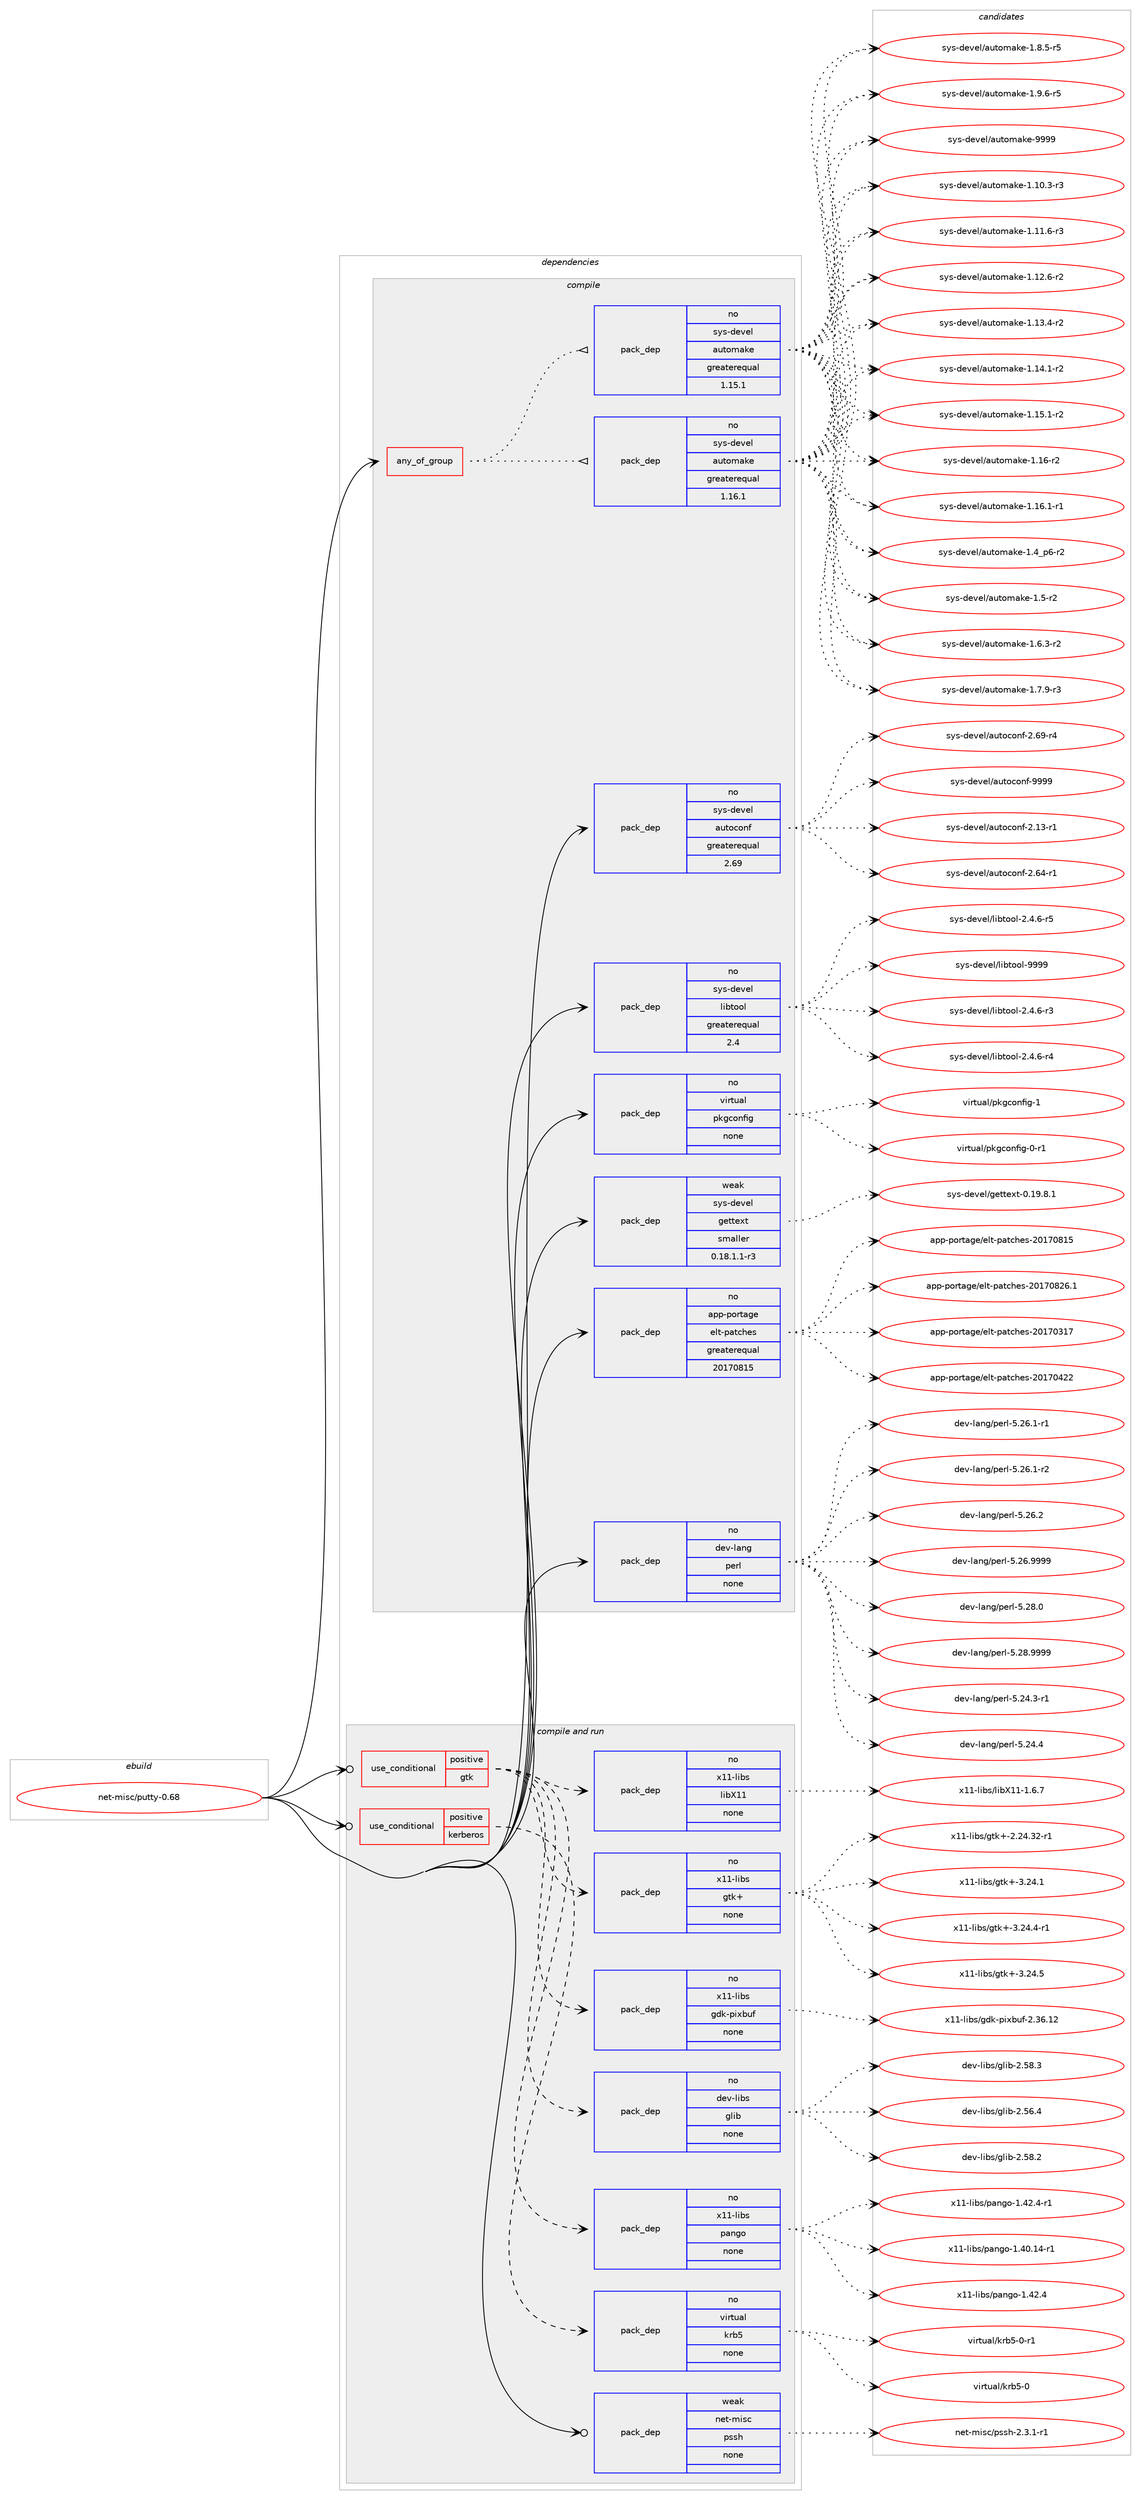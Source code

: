digraph prolog {

# *************
# Graph options
# *************

newrank=true;
concentrate=true;
compound=true;
graph [rankdir=LR,fontname=Helvetica,fontsize=10,ranksep=1.5];#, ranksep=2.5, nodesep=0.2];
edge  [arrowhead=vee];
node  [fontname=Helvetica,fontsize=10];

# **********
# The ebuild
# **********

subgraph cluster_leftcol {
color=gray;
rank=same;
label=<<i>ebuild</i>>;
id [label="net-misc/putty-0.68", color=red, width=4, href="../net-misc/putty-0.68.svg"];
}

# ****************
# The dependencies
# ****************

subgraph cluster_midcol {
color=gray;
label=<<i>dependencies</i>>;
subgraph cluster_compile {
fillcolor="#eeeeee";
style=filled;
label=<<i>compile</i>>;
subgraph any26425 {
dependency1671199 [label=<<TABLE BORDER="0" CELLBORDER="1" CELLSPACING="0" CELLPADDING="4"><TR><TD CELLPADDING="10">any_of_group</TD></TR></TABLE>>, shape=none, color=red];subgraph pack1194870 {
dependency1671200 [label=<<TABLE BORDER="0" CELLBORDER="1" CELLSPACING="0" CELLPADDING="4" WIDTH="220"><TR><TD ROWSPAN="6" CELLPADDING="30">pack_dep</TD></TR><TR><TD WIDTH="110">no</TD></TR><TR><TD>sys-devel</TD></TR><TR><TD>automake</TD></TR><TR><TD>greaterequal</TD></TR><TR><TD>1.16.1</TD></TR></TABLE>>, shape=none, color=blue];
}
dependency1671199:e -> dependency1671200:w [weight=20,style="dotted",arrowhead="oinv"];
subgraph pack1194871 {
dependency1671201 [label=<<TABLE BORDER="0" CELLBORDER="1" CELLSPACING="0" CELLPADDING="4" WIDTH="220"><TR><TD ROWSPAN="6" CELLPADDING="30">pack_dep</TD></TR><TR><TD WIDTH="110">no</TD></TR><TR><TD>sys-devel</TD></TR><TR><TD>automake</TD></TR><TR><TD>greaterequal</TD></TR><TR><TD>1.15.1</TD></TR></TABLE>>, shape=none, color=blue];
}
dependency1671199:e -> dependency1671201:w [weight=20,style="dotted",arrowhead="oinv"];
}
id:e -> dependency1671199:w [weight=20,style="solid",arrowhead="vee"];
subgraph pack1194872 {
dependency1671202 [label=<<TABLE BORDER="0" CELLBORDER="1" CELLSPACING="0" CELLPADDING="4" WIDTH="220"><TR><TD ROWSPAN="6" CELLPADDING="30">pack_dep</TD></TR><TR><TD WIDTH="110">no</TD></TR><TR><TD>app-portage</TD></TR><TR><TD>elt-patches</TD></TR><TR><TD>greaterequal</TD></TR><TR><TD>20170815</TD></TR></TABLE>>, shape=none, color=blue];
}
id:e -> dependency1671202:w [weight=20,style="solid",arrowhead="vee"];
subgraph pack1194873 {
dependency1671203 [label=<<TABLE BORDER="0" CELLBORDER="1" CELLSPACING="0" CELLPADDING="4" WIDTH="220"><TR><TD ROWSPAN="6" CELLPADDING="30">pack_dep</TD></TR><TR><TD WIDTH="110">no</TD></TR><TR><TD>dev-lang</TD></TR><TR><TD>perl</TD></TR><TR><TD>none</TD></TR><TR><TD></TD></TR></TABLE>>, shape=none, color=blue];
}
id:e -> dependency1671203:w [weight=20,style="solid",arrowhead="vee"];
subgraph pack1194874 {
dependency1671204 [label=<<TABLE BORDER="0" CELLBORDER="1" CELLSPACING="0" CELLPADDING="4" WIDTH="220"><TR><TD ROWSPAN="6" CELLPADDING="30">pack_dep</TD></TR><TR><TD WIDTH="110">no</TD></TR><TR><TD>sys-devel</TD></TR><TR><TD>autoconf</TD></TR><TR><TD>greaterequal</TD></TR><TR><TD>2.69</TD></TR></TABLE>>, shape=none, color=blue];
}
id:e -> dependency1671204:w [weight=20,style="solid",arrowhead="vee"];
subgraph pack1194875 {
dependency1671205 [label=<<TABLE BORDER="0" CELLBORDER="1" CELLSPACING="0" CELLPADDING="4" WIDTH="220"><TR><TD ROWSPAN="6" CELLPADDING="30">pack_dep</TD></TR><TR><TD WIDTH="110">no</TD></TR><TR><TD>sys-devel</TD></TR><TR><TD>libtool</TD></TR><TR><TD>greaterequal</TD></TR><TR><TD>2.4</TD></TR></TABLE>>, shape=none, color=blue];
}
id:e -> dependency1671205:w [weight=20,style="solid",arrowhead="vee"];
subgraph pack1194876 {
dependency1671206 [label=<<TABLE BORDER="0" CELLBORDER="1" CELLSPACING="0" CELLPADDING="4" WIDTH="220"><TR><TD ROWSPAN="6" CELLPADDING="30">pack_dep</TD></TR><TR><TD WIDTH="110">no</TD></TR><TR><TD>virtual</TD></TR><TR><TD>pkgconfig</TD></TR><TR><TD>none</TD></TR><TR><TD></TD></TR></TABLE>>, shape=none, color=blue];
}
id:e -> dependency1671206:w [weight=20,style="solid",arrowhead="vee"];
subgraph pack1194877 {
dependency1671207 [label=<<TABLE BORDER="0" CELLBORDER="1" CELLSPACING="0" CELLPADDING="4" WIDTH="220"><TR><TD ROWSPAN="6" CELLPADDING="30">pack_dep</TD></TR><TR><TD WIDTH="110">weak</TD></TR><TR><TD>sys-devel</TD></TR><TR><TD>gettext</TD></TR><TR><TD>smaller</TD></TR><TR><TD>0.18.1.1-r3</TD></TR></TABLE>>, shape=none, color=blue];
}
id:e -> dependency1671207:w [weight=20,style="solid",arrowhead="vee"];
}
subgraph cluster_compileandrun {
fillcolor="#eeeeee";
style=filled;
label=<<i>compile and run</i>>;
subgraph cond449080 {
dependency1671208 [label=<<TABLE BORDER="0" CELLBORDER="1" CELLSPACING="0" CELLPADDING="4"><TR><TD ROWSPAN="3" CELLPADDING="10">use_conditional</TD></TR><TR><TD>positive</TD></TR><TR><TD>gtk</TD></TR></TABLE>>, shape=none, color=red];
subgraph pack1194878 {
dependency1671209 [label=<<TABLE BORDER="0" CELLBORDER="1" CELLSPACING="0" CELLPADDING="4" WIDTH="220"><TR><TD ROWSPAN="6" CELLPADDING="30">pack_dep</TD></TR><TR><TD WIDTH="110">no</TD></TR><TR><TD>dev-libs</TD></TR><TR><TD>glib</TD></TR><TR><TD>none</TD></TR><TR><TD></TD></TR></TABLE>>, shape=none, color=blue];
}
dependency1671208:e -> dependency1671209:w [weight=20,style="dashed",arrowhead="vee"];
subgraph pack1194879 {
dependency1671210 [label=<<TABLE BORDER="0" CELLBORDER="1" CELLSPACING="0" CELLPADDING="4" WIDTH="220"><TR><TD ROWSPAN="6" CELLPADDING="30">pack_dep</TD></TR><TR><TD WIDTH="110">no</TD></TR><TR><TD>x11-libs</TD></TR><TR><TD>gdk-pixbuf</TD></TR><TR><TD>none</TD></TR><TR><TD></TD></TR></TABLE>>, shape=none, color=blue];
}
dependency1671208:e -> dependency1671210:w [weight=20,style="dashed",arrowhead="vee"];
subgraph pack1194880 {
dependency1671211 [label=<<TABLE BORDER="0" CELLBORDER="1" CELLSPACING="0" CELLPADDING="4" WIDTH="220"><TR><TD ROWSPAN="6" CELLPADDING="30">pack_dep</TD></TR><TR><TD WIDTH="110">no</TD></TR><TR><TD>x11-libs</TD></TR><TR><TD>gtk+</TD></TR><TR><TD>none</TD></TR><TR><TD></TD></TR></TABLE>>, shape=none, color=blue];
}
dependency1671208:e -> dependency1671211:w [weight=20,style="dashed",arrowhead="vee"];
subgraph pack1194881 {
dependency1671212 [label=<<TABLE BORDER="0" CELLBORDER="1" CELLSPACING="0" CELLPADDING="4" WIDTH="220"><TR><TD ROWSPAN="6" CELLPADDING="30">pack_dep</TD></TR><TR><TD WIDTH="110">no</TD></TR><TR><TD>x11-libs</TD></TR><TR><TD>libX11</TD></TR><TR><TD>none</TD></TR><TR><TD></TD></TR></TABLE>>, shape=none, color=blue];
}
dependency1671208:e -> dependency1671212:w [weight=20,style="dashed",arrowhead="vee"];
subgraph pack1194882 {
dependency1671213 [label=<<TABLE BORDER="0" CELLBORDER="1" CELLSPACING="0" CELLPADDING="4" WIDTH="220"><TR><TD ROWSPAN="6" CELLPADDING="30">pack_dep</TD></TR><TR><TD WIDTH="110">no</TD></TR><TR><TD>x11-libs</TD></TR><TR><TD>pango</TD></TR><TR><TD>none</TD></TR><TR><TD></TD></TR></TABLE>>, shape=none, color=blue];
}
dependency1671208:e -> dependency1671213:w [weight=20,style="dashed",arrowhead="vee"];
}
id:e -> dependency1671208:w [weight=20,style="solid",arrowhead="odotvee"];
subgraph cond449081 {
dependency1671214 [label=<<TABLE BORDER="0" CELLBORDER="1" CELLSPACING="0" CELLPADDING="4"><TR><TD ROWSPAN="3" CELLPADDING="10">use_conditional</TD></TR><TR><TD>positive</TD></TR><TR><TD>kerberos</TD></TR></TABLE>>, shape=none, color=red];
subgraph pack1194883 {
dependency1671215 [label=<<TABLE BORDER="0" CELLBORDER="1" CELLSPACING="0" CELLPADDING="4" WIDTH="220"><TR><TD ROWSPAN="6" CELLPADDING="30">pack_dep</TD></TR><TR><TD WIDTH="110">no</TD></TR><TR><TD>virtual</TD></TR><TR><TD>krb5</TD></TR><TR><TD>none</TD></TR><TR><TD></TD></TR></TABLE>>, shape=none, color=blue];
}
dependency1671214:e -> dependency1671215:w [weight=20,style="dashed",arrowhead="vee"];
}
id:e -> dependency1671214:w [weight=20,style="solid",arrowhead="odotvee"];
subgraph pack1194884 {
dependency1671216 [label=<<TABLE BORDER="0" CELLBORDER="1" CELLSPACING="0" CELLPADDING="4" WIDTH="220"><TR><TD ROWSPAN="6" CELLPADDING="30">pack_dep</TD></TR><TR><TD WIDTH="110">weak</TD></TR><TR><TD>net-misc</TD></TR><TR><TD>pssh</TD></TR><TR><TD>none</TD></TR><TR><TD></TD></TR></TABLE>>, shape=none, color=blue];
}
id:e -> dependency1671216:w [weight=20,style="solid",arrowhead="odotvee"];
}
subgraph cluster_run {
fillcolor="#eeeeee";
style=filled;
label=<<i>run</i>>;
}
}

# **************
# The candidates
# **************

subgraph cluster_choices {
rank=same;
color=gray;
label=<<i>candidates</i>>;

subgraph choice1194870 {
color=black;
nodesep=1;
choice11512111545100101118101108479711711611110997107101454946494846514511451 [label="sys-devel/automake-1.10.3-r3", color=red, width=4,href="../sys-devel/automake-1.10.3-r3.svg"];
choice11512111545100101118101108479711711611110997107101454946494946544511451 [label="sys-devel/automake-1.11.6-r3", color=red, width=4,href="../sys-devel/automake-1.11.6-r3.svg"];
choice11512111545100101118101108479711711611110997107101454946495046544511450 [label="sys-devel/automake-1.12.6-r2", color=red, width=4,href="../sys-devel/automake-1.12.6-r2.svg"];
choice11512111545100101118101108479711711611110997107101454946495146524511450 [label="sys-devel/automake-1.13.4-r2", color=red, width=4,href="../sys-devel/automake-1.13.4-r2.svg"];
choice11512111545100101118101108479711711611110997107101454946495246494511450 [label="sys-devel/automake-1.14.1-r2", color=red, width=4,href="../sys-devel/automake-1.14.1-r2.svg"];
choice11512111545100101118101108479711711611110997107101454946495346494511450 [label="sys-devel/automake-1.15.1-r2", color=red, width=4,href="../sys-devel/automake-1.15.1-r2.svg"];
choice1151211154510010111810110847971171161111099710710145494649544511450 [label="sys-devel/automake-1.16-r2", color=red, width=4,href="../sys-devel/automake-1.16-r2.svg"];
choice11512111545100101118101108479711711611110997107101454946495446494511449 [label="sys-devel/automake-1.16.1-r1", color=red, width=4,href="../sys-devel/automake-1.16.1-r1.svg"];
choice115121115451001011181011084797117116111109971071014549465295112544511450 [label="sys-devel/automake-1.4_p6-r2", color=red, width=4,href="../sys-devel/automake-1.4_p6-r2.svg"];
choice11512111545100101118101108479711711611110997107101454946534511450 [label="sys-devel/automake-1.5-r2", color=red, width=4,href="../sys-devel/automake-1.5-r2.svg"];
choice115121115451001011181011084797117116111109971071014549465446514511450 [label="sys-devel/automake-1.6.3-r2", color=red, width=4,href="../sys-devel/automake-1.6.3-r2.svg"];
choice115121115451001011181011084797117116111109971071014549465546574511451 [label="sys-devel/automake-1.7.9-r3", color=red, width=4,href="../sys-devel/automake-1.7.9-r3.svg"];
choice115121115451001011181011084797117116111109971071014549465646534511453 [label="sys-devel/automake-1.8.5-r5", color=red, width=4,href="../sys-devel/automake-1.8.5-r5.svg"];
choice115121115451001011181011084797117116111109971071014549465746544511453 [label="sys-devel/automake-1.9.6-r5", color=red, width=4,href="../sys-devel/automake-1.9.6-r5.svg"];
choice115121115451001011181011084797117116111109971071014557575757 [label="sys-devel/automake-9999", color=red, width=4,href="../sys-devel/automake-9999.svg"];
dependency1671200:e -> choice11512111545100101118101108479711711611110997107101454946494846514511451:w [style=dotted,weight="100"];
dependency1671200:e -> choice11512111545100101118101108479711711611110997107101454946494946544511451:w [style=dotted,weight="100"];
dependency1671200:e -> choice11512111545100101118101108479711711611110997107101454946495046544511450:w [style=dotted,weight="100"];
dependency1671200:e -> choice11512111545100101118101108479711711611110997107101454946495146524511450:w [style=dotted,weight="100"];
dependency1671200:e -> choice11512111545100101118101108479711711611110997107101454946495246494511450:w [style=dotted,weight="100"];
dependency1671200:e -> choice11512111545100101118101108479711711611110997107101454946495346494511450:w [style=dotted,weight="100"];
dependency1671200:e -> choice1151211154510010111810110847971171161111099710710145494649544511450:w [style=dotted,weight="100"];
dependency1671200:e -> choice11512111545100101118101108479711711611110997107101454946495446494511449:w [style=dotted,weight="100"];
dependency1671200:e -> choice115121115451001011181011084797117116111109971071014549465295112544511450:w [style=dotted,weight="100"];
dependency1671200:e -> choice11512111545100101118101108479711711611110997107101454946534511450:w [style=dotted,weight="100"];
dependency1671200:e -> choice115121115451001011181011084797117116111109971071014549465446514511450:w [style=dotted,weight="100"];
dependency1671200:e -> choice115121115451001011181011084797117116111109971071014549465546574511451:w [style=dotted,weight="100"];
dependency1671200:e -> choice115121115451001011181011084797117116111109971071014549465646534511453:w [style=dotted,weight="100"];
dependency1671200:e -> choice115121115451001011181011084797117116111109971071014549465746544511453:w [style=dotted,weight="100"];
dependency1671200:e -> choice115121115451001011181011084797117116111109971071014557575757:w [style=dotted,weight="100"];
}
subgraph choice1194871 {
color=black;
nodesep=1;
choice11512111545100101118101108479711711611110997107101454946494846514511451 [label="sys-devel/automake-1.10.3-r3", color=red, width=4,href="../sys-devel/automake-1.10.3-r3.svg"];
choice11512111545100101118101108479711711611110997107101454946494946544511451 [label="sys-devel/automake-1.11.6-r3", color=red, width=4,href="../sys-devel/automake-1.11.6-r3.svg"];
choice11512111545100101118101108479711711611110997107101454946495046544511450 [label="sys-devel/automake-1.12.6-r2", color=red, width=4,href="../sys-devel/automake-1.12.6-r2.svg"];
choice11512111545100101118101108479711711611110997107101454946495146524511450 [label="sys-devel/automake-1.13.4-r2", color=red, width=4,href="../sys-devel/automake-1.13.4-r2.svg"];
choice11512111545100101118101108479711711611110997107101454946495246494511450 [label="sys-devel/automake-1.14.1-r2", color=red, width=4,href="../sys-devel/automake-1.14.1-r2.svg"];
choice11512111545100101118101108479711711611110997107101454946495346494511450 [label="sys-devel/automake-1.15.1-r2", color=red, width=4,href="../sys-devel/automake-1.15.1-r2.svg"];
choice1151211154510010111810110847971171161111099710710145494649544511450 [label="sys-devel/automake-1.16-r2", color=red, width=4,href="../sys-devel/automake-1.16-r2.svg"];
choice11512111545100101118101108479711711611110997107101454946495446494511449 [label="sys-devel/automake-1.16.1-r1", color=red, width=4,href="../sys-devel/automake-1.16.1-r1.svg"];
choice115121115451001011181011084797117116111109971071014549465295112544511450 [label="sys-devel/automake-1.4_p6-r2", color=red, width=4,href="../sys-devel/automake-1.4_p6-r2.svg"];
choice11512111545100101118101108479711711611110997107101454946534511450 [label="sys-devel/automake-1.5-r2", color=red, width=4,href="../sys-devel/automake-1.5-r2.svg"];
choice115121115451001011181011084797117116111109971071014549465446514511450 [label="sys-devel/automake-1.6.3-r2", color=red, width=4,href="../sys-devel/automake-1.6.3-r2.svg"];
choice115121115451001011181011084797117116111109971071014549465546574511451 [label="sys-devel/automake-1.7.9-r3", color=red, width=4,href="../sys-devel/automake-1.7.9-r3.svg"];
choice115121115451001011181011084797117116111109971071014549465646534511453 [label="sys-devel/automake-1.8.5-r5", color=red, width=4,href="../sys-devel/automake-1.8.5-r5.svg"];
choice115121115451001011181011084797117116111109971071014549465746544511453 [label="sys-devel/automake-1.9.6-r5", color=red, width=4,href="../sys-devel/automake-1.9.6-r5.svg"];
choice115121115451001011181011084797117116111109971071014557575757 [label="sys-devel/automake-9999", color=red, width=4,href="../sys-devel/automake-9999.svg"];
dependency1671201:e -> choice11512111545100101118101108479711711611110997107101454946494846514511451:w [style=dotted,weight="100"];
dependency1671201:e -> choice11512111545100101118101108479711711611110997107101454946494946544511451:w [style=dotted,weight="100"];
dependency1671201:e -> choice11512111545100101118101108479711711611110997107101454946495046544511450:w [style=dotted,weight="100"];
dependency1671201:e -> choice11512111545100101118101108479711711611110997107101454946495146524511450:w [style=dotted,weight="100"];
dependency1671201:e -> choice11512111545100101118101108479711711611110997107101454946495246494511450:w [style=dotted,weight="100"];
dependency1671201:e -> choice11512111545100101118101108479711711611110997107101454946495346494511450:w [style=dotted,weight="100"];
dependency1671201:e -> choice1151211154510010111810110847971171161111099710710145494649544511450:w [style=dotted,weight="100"];
dependency1671201:e -> choice11512111545100101118101108479711711611110997107101454946495446494511449:w [style=dotted,weight="100"];
dependency1671201:e -> choice115121115451001011181011084797117116111109971071014549465295112544511450:w [style=dotted,weight="100"];
dependency1671201:e -> choice11512111545100101118101108479711711611110997107101454946534511450:w [style=dotted,weight="100"];
dependency1671201:e -> choice115121115451001011181011084797117116111109971071014549465446514511450:w [style=dotted,weight="100"];
dependency1671201:e -> choice115121115451001011181011084797117116111109971071014549465546574511451:w [style=dotted,weight="100"];
dependency1671201:e -> choice115121115451001011181011084797117116111109971071014549465646534511453:w [style=dotted,weight="100"];
dependency1671201:e -> choice115121115451001011181011084797117116111109971071014549465746544511453:w [style=dotted,weight="100"];
dependency1671201:e -> choice115121115451001011181011084797117116111109971071014557575757:w [style=dotted,weight="100"];
}
subgraph choice1194872 {
color=black;
nodesep=1;
choice97112112451121111141169710310147101108116451129711699104101115455048495548514955 [label="app-portage/elt-patches-20170317", color=red, width=4,href="../app-portage/elt-patches-20170317.svg"];
choice97112112451121111141169710310147101108116451129711699104101115455048495548525050 [label="app-portage/elt-patches-20170422", color=red, width=4,href="../app-portage/elt-patches-20170422.svg"];
choice97112112451121111141169710310147101108116451129711699104101115455048495548564953 [label="app-portage/elt-patches-20170815", color=red, width=4,href="../app-portage/elt-patches-20170815.svg"];
choice971121124511211111411697103101471011081164511297116991041011154550484955485650544649 [label="app-portage/elt-patches-20170826.1", color=red, width=4,href="../app-portage/elt-patches-20170826.1.svg"];
dependency1671202:e -> choice97112112451121111141169710310147101108116451129711699104101115455048495548514955:w [style=dotted,weight="100"];
dependency1671202:e -> choice97112112451121111141169710310147101108116451129711699104101115455048495548525050:w [style=dotted,weight="100"];
dependency1671202:e -> choice97112112451121111141169710310147101108116451129711699104101115455048495548564953:w [style=dotted,weight="100"];
dependency1671202:e -> choice971121124511211111411697103101471011081164511297116991041011154550484955485650544649:w [style=dotted,weight="100"];
}
subgraph choice1194873 {
color=black;
nodesep=1;
choice100101118451089711010347112101114108455346505246514511449 [label="dev-lang/perl-5.24.3-r1", color=red, width=4,href="../dev-lang/perl-5.24.3-r1.svg"];
choice10010111845108971101034711210111410845534650524652 [label="dev-lang/perl-5.24.4", color=red, width=4,href="../dev-lang/perl-5.24.4.svg"];
choice100101118451089711010347112101114108455346505446494511449 [label="dev-lang/perl-5.26.1-r1", color=red, width=4,href="../dev-lang/perl-5.26.1-r1.svg"];
choice100101118451089711010347112101114108455346505446494511450 [label="dev-lang/perl-5.26.1-r2", color=red, width=4,href="../dev-lang/perl-5.26.1-r2.svg"];
choice10010111845108971101034711210111410845534650544650 [label="dev-lang/perl-5.26.2", color=red, width=4,href="../dev-lang/perl-5.26.2.svg"];
choice10010111845108971101034711210111410845534650544657575757 [label="dev-lang/perl-5.26.9999", color=red, width=4,href="../dev-lang/perl-5.26.9999.svg"];
choice10010111845108971101034711210111410845534650564648 [label="dev-lang/perl-5.28.0", color=red, width=4,href="../dev-lang/perl-5.28.0.svg"];
choice10010111845108971101034711210111410845534650564657575757 [label="dev-lang/perl-5.28.9999", color=red, width=4,href="../dev-lang/perl-5.28.9999.svg"];
dependency1671203:e -> choice100101118451089711010347112101114108455346505246514511449:w [style=dotted,weight="100"];
dependency1671203:e -> choice10010111845108971101034711210111410845534650524652:w [style=dotted,weight="100"];
dependency1671203:e -> choice100101118451089711010347112101114108455346505446494511449:w [style=dotted,weight="100"];
dependency1671203:e -> choice100101118451089711010347112101114108455346505446494511450:w [style=dotted,weight="100"];
dependency1671203:e -> choice10010111845108971101034711210111410845534650544650:w [style=dotted,weight="100"];
dependency1671203:e -> choice10010111845108971101034711210111410845534650544657575757:w [style=dotted,weight="100"];
dependency1671203:e -> choice10010111845108971101034711210111410845534650564648:w [style=dotted,weight="100"];
dependency1671203:e -> choice10010111845108971101034711210111410845534650564657575757:w [style=dotted,weight="100"];
}
subgraph choice1194874 {
color=black;
nodesep=1;
choice1151211154510010111810110847971171161119911111010245504649514511449 [label="sys-devel/autoconf-2.13-r1", color=red, width=4,href="../sys-devel/autoconf-2.13-r1.svg"];
choice1151211154510010111810110847971171161119911111010245504654524511449 [label="sys-devel/autoconf-2.64-r1", color=red, width=4,href="../sys-devel/autoconf-2.64-r1.svg"];
choice1151211154510010111810110847971171161119911111010245504654574511452 [label="sys-devel/autoconf-2.69-r4", color=red, width=4,href="../sys-devel/autoconf-2.69-r4.svg"];
choice115121115451001011181011084797117116111991111101024557575757 [label="sys-devel/autoconf-9999", color=red, width=4,href="../sys-devel/autoconf-9999.svg"];
dependency1671204:e -> choice1151211154510010111810110847971171161119911111010245504649514511449:w [style=dotted,weight="100"];
dependency1671204:e -> choice1151211154510010111810110847971171161119911111010245504654524511449:w [style=dotted,weight="100"];
dependency1671204:e -> choice1151211154510010111810110847971171161119911111010245504654574511452:w [style=dotted,weight="100"];
dependency1671204:e -> choice115121115451001011181011084797117116111991111101024557575757:w [style=dotted,weight="100"];
}
subgraph choice1194875 {
color=black;
nodesep=1;
choice1151211154510010111810110847108105981161111111084550465246544511451 [label="sys-devel/libtool-2.4.6-r3", color=red, width=4,href="../sys-devel/libtool-2.4.6-r3.svg"];
choice1151211154510010111810110847108105981161111111084550465246544511452 [label="sys-devel/libtool-2.4.6-r4", color=red, width=4,href="../sys-devel/libtool-2.4.6-r4.svg"];
choice1151211154510010111810110847108105981161111111084550465246544511453 [label="sys-devel/libtool-2.4.6-r5", color=red, width=4,href="../sys-devel/libtool-2.4.6-r5.svg"];
choice1151211154510010111810110847108105981161111111084557575757 [label="sys-devel/libtool-9999", color=red, width=4,href="../sys-devel/libtool-9999.svg"];
dependency1671205:e -> choice1151211154510010111810110847108105981161111111084550465246544511451:w [style=dotted,weight="100"];
dependency1671205:e -> choice1151211154510010111810110847108105981161111111084550465246544511452:w [style=dotted,weight="100"];
dependency1671205:e -> choice1151211154510010111810110847108105981161111111084550465246544511453:w [style=dotted,weight="100"];
dependency1671205:e -> choice1151211154510010111810110847108105981161111111084557575757:w [style=dotted,weight="100"];
}
subgraph choice1194876 {
color=black;
nodesep=1;
choice11810511411611797108471121071039911111010210510345484511449 [label="virtual/pkgconfig-0-r1", color=red, width=4,href="../virtual/pkgconfig-0-r1.svg"];
choice1181051141161179710847112107103991111101021051034549 [label="virtual/pkgconfig-1", color=red, width=4,href="../virtual/pkgconfig-1.svg"];
dependency1671206:e -> choice11810511411611797108471121071039911111010210510345484511449:w [style=dotted,weight="100"];
dependency1671206:e -> choice1181051141161179710847112107103991111101021051034549:w [style=dotted,weight="100"];
}
subgraph choice1194877 {
color=black;
nodesep=1;
choice1151211154510010111810110847103101116116101120116454846495746564649 [label="sys-devel/gettext-0.19.8.1", color=red, width=4,href="../sys-devel/gettext-0.19.8.1.svg"];
dependency1671207:e -> choice1151211154510010111810110847103101116116101120116454846495746564649:w [style=dotted,weight="100"];
}
subgraph choice1194878 {
color=black;
nodesep=1;
choice1001011184510810598115471031081059845504653544652 [label="dev-libs/glib-2.56.4", color=red, width=4,href="../dev-libs/glib-2.56.4.svg"];
choice1001011184510810598115471031081059845504653564650 [label="dev-libs/glib-2.58.2", color=red, width=4,href="../dev-libs/glib-2.58.2.svg"];
choice1001011184510810598115471031081059845504653564651 [label="dev-libs/glib-2.58.3", color=red, width=4,href="../dev-libs/glib-2.58.3.svg"];
dependency1671209:e -> choice1001011184510810598115471031081059845504653544652:w [style=dotted,weight="100"];
dependency1671209:e -> choice1001011184510810598115471031081059845504653564650:w [style=dotted,weight="100"];
dependency1671209:e -> choice1001011184510810598115471031081059845504653564651:w [style=dotted,weight="100"];
}
subgraph choice1194879 {
color=black;
nodesep=1;
choice120494945108105981154710310010745112105120981171024550465154464950 [label="x11-libs/gdk-pixbuf-2.36.12", color=red, width=4,href="../x11-libs/gdk-pixbuf-2.36.12.svg"];
dependency1671210:e -> choice120494945108105981154710310010745112105120981171024550465154464950:w [style=dotted,weight="100"];
}
subgraph choice1194880 {
color=black;
nodesep=1;
choice12049494510810598115471031161074345504650524651504511449 [label="x11-libs/gtk+-2.24.32-r1", color=red, width=4,href="../x11-libs/gtk+-2.24.32-r1.svg"];
choice12049494510810598115471031161074345514650524649 [label="x11-libs/gtk+-3.24.1", color=red, width=4,href="../x11-libs/gtk+-3.24.1.svg"];
choice120494945108105981154710311610743455146505246524511449 [label="x11-libs/gtk+-3.24.4-r1", color=red, width=4,href="../x11-libs/gtk+-3.24.4-r1.svg"];
choice12049494510810598115471031161074345514650524653 [label="x11-libs/gtk+-3.24.5", color=red, width=4,href="../x11-libs/gtk+-3.24.5.svg"];
dependency1671211:e -> choice12049494510810598115471031161074345504650524651504511449:w [style=dotted,weight="100"];
dependency1671211:e -> choice12049494510810598115471031161074345514650524649:w [style=dotted,weight="100"];
dependency1671211:e -> choice120494945108105981154710311610743455146505246524511449:w [style=dotted,weight="100"];
dependency1671211:e -> choice12049494510810598115471031161074345514650524653:w [style=dotted,weight="100"];
}
subgraph choice1194881 {
color=black;
nodesep=1;
choice120494945108105981154710810598884949454946544655 [label="x11-libs/libX11-1.6.7", color=red, width=4,href="../x11-libs/libX11-1.6.7.svg"];
dependency1671212:e -> choice120494945108105981154710810598884949454946544655:w [style=dotted,weight="100"];
}
subgraph choice1194882 {
color=black;
nodesep=1;
choice12049494510810598115471129711010311145494652484649524511449 [label="x11-libs/pango-1.40.14-r1", color=red, width=4,href="../x11-libs/pango-1.40.14-r1.svg"];
choice12049494510810598115471129711010311145494652504652 [label="x11-libs/pango-1.42.4", color=red, width=4,href="../x11-libs/pango-1.42.4.svg"];
choice120494945108105981154711297110103111454946525046524511449 [label="x11-libs/pango-1.42.4-r1", color=red, width=4,href="../x11-libs/pango-1.42.4-r1.svg"];
dependency1671213:e -> choice12049494510810598115471129711010311145494652484649524511449:w [style=dotted,weight="100"];
dependency1671213:e -> choice12049494510810598115471129711010311145494652504652:w [style=dotted,weight="100"];
dependency1671213:e -> choice120494945108105981154711297110103111454946525046524511449:w [style=dotted,weight="100"];
}
subgraph choice1194883 {
color=black;
nodesep=1;
choice118105114116117971084710711498534548 [label="virtual/krb5-0", color=red, width=4,href="../virtual/krb5-0.svg"];
choice1181051141161179710847107114985345484511449 [label="virtual/krb5-0-r1", color=red, width=4,href="../virtual/krb5-0-r1.svg"];
dependency1671215:e -> choice118105114116117971084710711498534548:w [style=dotted,weight="100"];
dependency1671215:e -> choice1181051141161179710847107114985345484511449:w [style=dotted,weight="100"];
}
subgraph choice1194884 {
color=black;
nodesep=1;
choice1101011164510910511599471121151151044550465146494511449 [label="net-misc/pssh-2.3.1-r1", color=red, width=4,href="../net-misc/pssh-2.3.1-r1.svg"];
dependency1671216:e -> choice1101011164510910511599471121151151044550465146494511449:w [style=dotted,weight="100"];
}
}

}
